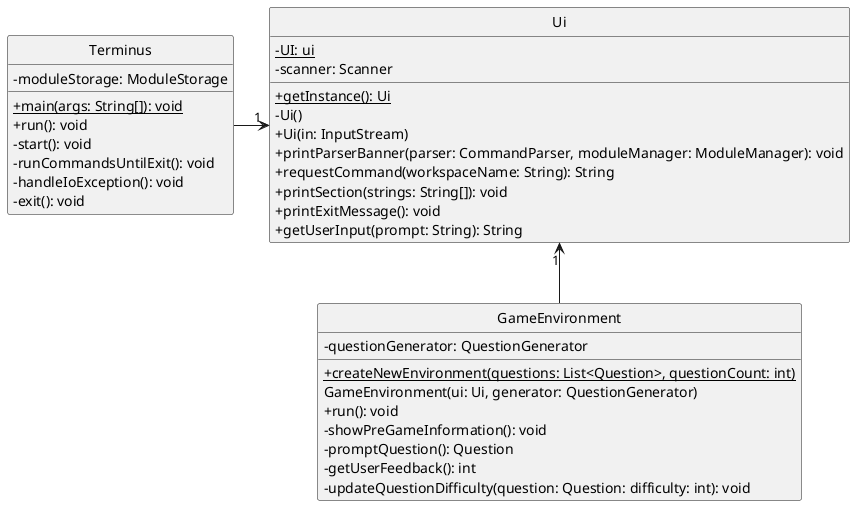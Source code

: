 @startuml
'https://plantuml.com/class-diagram

skinparam classAttributeIconSize 0
hide circle

class Terminus {
  - moduleStorage: ModuleStorage
  + {static} main(args: String[]): void
  + run(): void
  - start(): void
  - runCommandsUntilExit(): void
  - handleIoException(): void
  - exit(): void
}

class Ui {
  - {static} UI: ui
  - scanner: Scanner
  + {static} getInstance(): Ui
  - Ui()
  + Ui(in: InputStream)
  + printParserBanner(parser: CommandParser, moduleManager: ModuleManager): void
  + requestCommand(workspaceName: String): String
  + printSection(strings: String[]): void
  + printExitMessage(): void
  + getUserInput(prompt: String): String
}

class GameEnvironment {
  - questionGenerator: QuestionGenerator
  + {static} createNewEnvironment(questions: List<Question>, questionCount: int)
  GameEnvironment(ui: Ui, generator: QuestionGenerator)
  + run(): void
  - showPreGameInformation(): void
  - promptQuestion(): Question
  - getUserFeedback(): int
  - updateQuestionDifficulty(question: Question: difficulty: int): void
}

Terminus -> "1" Ui
Ui "1" <-- GameEnvironment

@enduml